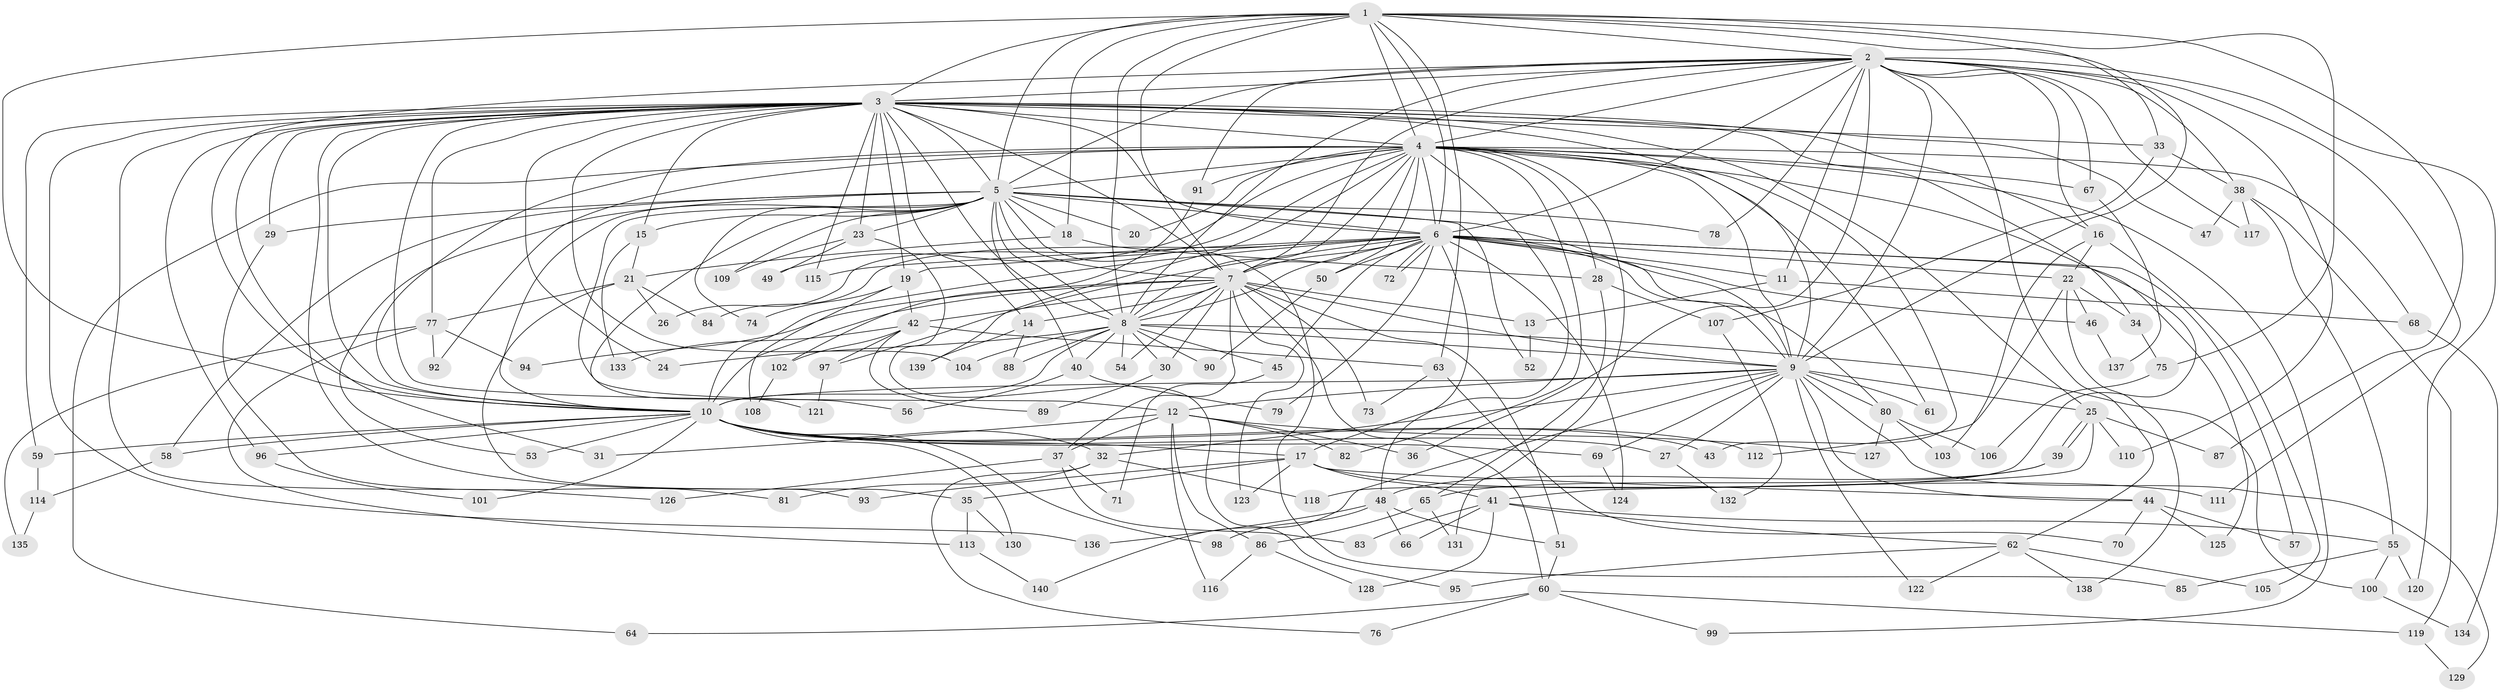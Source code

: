 // coarse degree distribution, {14: 0.009523809523809525, 27: 0.01904761904761905, 24: 0.02857142857142857, 22: 0.009523809523809525, 19: 0.009523809523809525, 5: 0.06666666666666667, 8: 0.047619047619047616, 3: 0.11428571428571428, 4: 0.06666666666666667, 6: 0.047619047619047616, 2: 0.5428571428571428, 7: 0.0380952380952381}
// Generated by graph-tools (version 1.1) at 2025/23/03/03/25 07:23:35]
// undirected, 140 vertices, 305 edges
graph export_dot {
graph [start="1"]
  node [color=gray90,style=filled];
  1;
  2;
  3;
  4;
  5;
  6;
  7;
  8;
  9;
  10;
  11;
  12;
  13;
  14;
  15;
  16;
  17;
  18;
  19;
  20;
  21;
  22;
  23;
  24;
  25;
  26;
  27;
  28;
  29;
  30;
  31;
  32;
  33;
  34;
  35;
  36;
  37;
  38;
  39;
  40;
  41;
  42;
  43;
  44;
  45;
  46;
  47;
  48;
  49;
  50;
  51;
  52;
  53;
  54;
  55;
  56;
  57;
  58;
  59;
  60;
  61;
  62;
  63;
  64;
  65;
  66;
  67;
  68;
  69;
  70;
  71;
  72;
  73;
  74;
  75;
  76;
  77;
  78;
  79;
  80;
  81;
  82;
  83;
  84;
  85;
  86;
  87;
  88;
  89;
  90;
  91;
  92;
  93;
  94;
  95;
  96;
  97;
  98;
  99;
  100;
  101;
  102;
  103;
  104;
  105;
  106;
  107;
  108;
  109;
  110;
  111;
  112;
  113;
  114;
  115;
  116;
  117;
  118;
  119;
  120;
  121;
  122;
  123;
  124;
  125;
  126;
  127;
  128;
  129;
  130;
  131;
  132;
  133;
  134;
  135;
  136;
  137;
  138;
  139;
  140;
  1 -- 2;
  1 -- 3;
  1 -- 4;
  1 -- 5;
  1 -- 6;
  1 -- 7;
  1 -- 8;
  1 -- 9;
  1 -- 10;
  1 -- 18;
  1 -- 33;
  1 -- 63;
  1 -- 75;
  1 -- 87;
  2 -- 3;
  2 -- 4;
  2 -- 5;
  2 -- 6;
  2 -- 7;
  2 -- 8;
  2 -- 9;
  2 -- 10;
  2 -- 11;
  2 -- 16;
  2 -- 36;
  2 -- 38;
  2 -- 62;
  2 -- 67;
  2 -- 78;
  2 -- 91;
  2 -- 110;
  2 -- 111;
  2 -- 117;
  2 -- 120;
  3 -- 4;
  3 -- 5;
  3 -- 6;
  3 -- 7;
  3 -- 8;
  3 -- 9;
  3 -- 10;
  3 -- 12;
  3 -- 14;
  3 -- 15;
  3 -- 16;
  3 -- 19;
  3 -- 23;
  3 -- 24;
  3 -- 25;
  3 -- 29;
  3 -- 31;
  3 -- 33;
  3 -- 34;
  3 -- 47;
  3 -- 59;
  3 -- 77;
  3 -- 93;
  3 -- 96;
  3 -- 104;
  3 -- 115;
  3 -- 126;
  3 -- 136;
  4 -- 5;
  4 -- 6;
  4 -- 7;
  4 -- 8;
  4 -- 9;
  4 -- 10;
  4 -- 17;
  4 -- 20;
  4 -- 26;
  4 -- 28;
  4 -- 43;
  4 -- 49;
  4 -- 50;
  4 -- 61;
  4 -- 64;
  4 -- 67;
  4 -- 68;
  4 -- 82;
  4 -- 91;
  4 -- 92;
  4 -- 99;
  4 -- 118;
  4 -- 131;
  4 -- 139;
  5 -- 6;
  5 -- 7;
  5 -- 8;
  5 -- 9;
  5 -- 10;
  5 -- 15;
  5 -- 18;
  5 -- 20;
  5 -- 23;
  5 -- 29;
  5 -- 40;
  5 -- 52;
  5 -- 53;
  5 -- 56;
  5 -- 58;
  5 -- 74;
  5 -- 78;
  5 -- 85;
  5 -- 109;
  5 -- 121;
  6 -- 7;
  6 -- 8;
  6 -- 9;
  6 -- 10;
  6 -- 11;
  6 -- 19;
  6 -- 22;
  6 -- 45;
  6 -- 46;
  6 -- 48;
  6 -- 50;
  6 -- 57;
  6 -- 72;
  6 -- 72;
  6 -- 79;
  6 -- 80;
  6 -- 84;
  6 -- 97;
  6 -- 115;
  6 -- 124;
  6 -- 125;
  7 -- 8;
  7 -- 9;
  7 -- 10;
  7 -- 13;
  7 -- 14;
  7 -- 30;
  7 -- 37;
  7 -- 42;
  7 -- 51;
  7 -- 54;
  7 -- 60;
  7 -- 73;
  7 -- 94;
  7 -- 123;
  8 -- 9;
  8 -- 10;
  8 -- 24;
  8 -- 30;
  8 -- 40;
  8 -- 45;
  8 -- 54;
  8 -- 88;
  8 -- 90;
  8 -- 100;
  8 -- 104;
  9 -- 10;
  9 -- 12;
  9 -- 25;
  9 -- 27;
  9 -- 32;
  9 -- 44;
  9 -- 61;
  9 -- 69;
  9 -- 80;
  9 -- 122;
  9 -- 129;
  9 -- 140;
  10 -- 17;
  10 -- 27;
  10 -- 32;
  10 -- 43;
  10 -- 53;
  10 -- 58;
  10 -- 59;
  10 -- 69;
  10 -- 96;
  10 -- 98;
  10 -- 101;
  10 -- 112;
  10 -- 130;
  11 -- 13;
  11 -- 68;
  12 -- 31;
  12 -- 36;
  12 -- 37;
  12 -- 82;
  12 -- 86;
  12 -- 116;
  12 -- 127;
  13 -- 52;
  14 -- 88;
  14 -- 139;
  15 -- 21;
  15 -- 133;
  16 -- 22;
  16 -- 103;
  16 -- 105;
  17 -- 35;
  17 -- 41;
  17 -- 44;
  17 -- 93;
  17 -- 111;
  17 -- 123;
  18 -- 21;
  18 -- 28;
  19 -- 42;
  19 -- 74;
  19 -- 108;
  21 -- 26;
  21 -- 35;
  21 -- 77;
  21 -- 84;
  22 -- 34;
  22 -- 46;
  22 -- 112;
  22 -- 138;
  23 -- 49;
  23 -- 95;
  23 -- 109;
  25 -- 39;
  25 -- 39;
  25 -- 41;
  25 -- 87;
  25 -- 110;
  27 -- 132;
  28 -- 65;
  28 -- 107;
  29 -- 81;
  30 -- 89;
  32 -- 76;
  32 -- 81;
  32 -- 118;
  33 -- 38;
  33 -- 107;
  34 -- 75;
  35 -- 113;
  35 -- 130;
  37 -- 71;
  37 -- 83;
  37 -- 126;
  38 -- 47;
  38 -- 55;
  38 -- 117;
  38 -- 119;
  39 -- 48;
  39 -- 65;
  40 -- 56;
  40 -- 79;
  41 -- 55;
  41 -- 62;
  41 -- 66;
  41 -- 83;
  41 -- 128;
  42 -- 63;
  42 -- 89;
  42 -- 97;
  42 -- 102;
  42 -- 133;
  44 -- 57;
  44 -- 70;
  44 -- 125;
  45 -- 71;
  46 -- 137;
  48 -- 51;
  48 -- 66;
  48 -- 98;
  48 -- 136;
  50 -- 90;
  51 -- 60;
  55 -- 85;
  55 -- 100;
  55 -- 120;
  58 -- 114;
  59 -- 114;
  60 -- 64;
  60 -- 76;
  60 -- 99;
  60 -- 119;
  62 -- 95;
  62 -- 105;
  62 -- 122;
  62 -- 138;
  63 -- 70;
  63 -- 73;
  65 -- 86;
  65 -- 131;
  67 -- 137;
  68 -- 134;
  69 -- 124;
  75 -- 106;
  77 -- 92;
  77 -- 94;
  77 -- 113;
  77 -- 135;
  80 -- 103;
  80 -- 106;
  80 -- 127;
  86 -- 116;
  86 -- 128;
  91 -- 102;
  96 -- 101;
  97 -- 121;
  100 -- 134;
  102 -- 108;
  107 -- 132;
  113 -- 140;
  114 -- 135;
  119 -- 129;
}
